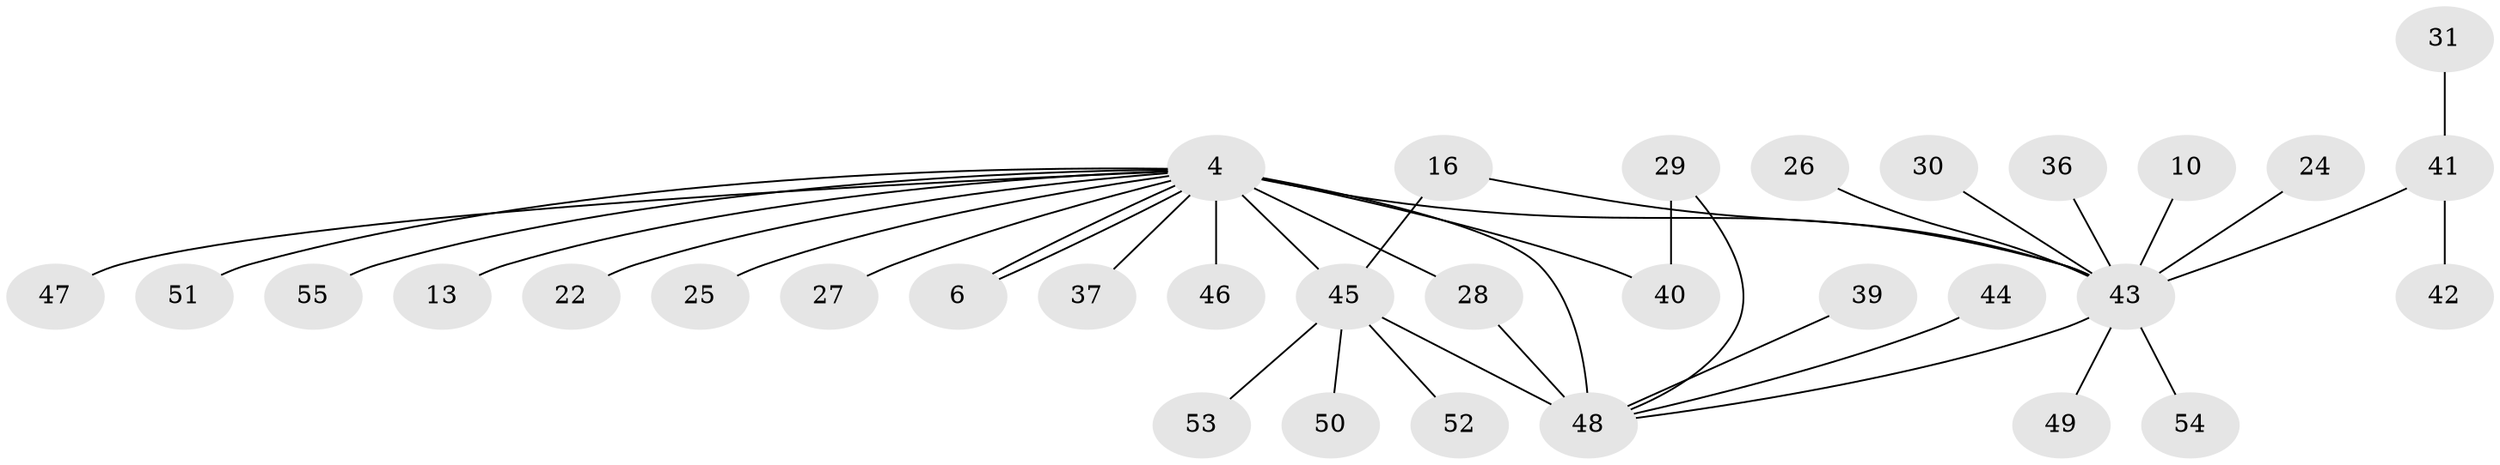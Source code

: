 // original degree distribution, {10: 0.01818181818181818, 8: 0.01818181818181818, 7: 0.03636363636363636, 24: 0.01818181818181818, 2: 0.2, 1: 0.509090909090909, 4: 0.12727272727272726, 3: 0.05454545454545454, 5: 0.01818181818181818}
// Generated by graph-tools (version 1.1) at 2025/50/03/04/25 21:50:57]
// undirected, 33 vertices, 38 edges
graph export_dot {
graph [start="1"]
  node [color=gray90,style=filled];
  4;
  6;
  10;
  13;
  16;
  22;
  24;
  25;
  26;
  27;
  28;
  29 [super="+8"];
  30;
  31;
  36 [super="+34"];
  37;
  39;
  40;
  41 [super="+20"];
  42;
  43 [super="+11+9+17"];
  44;
  45 [super="+32"];
  46;
  47;
  48 [super="+18+35+38+23"];
  49;
  50;
  51;
  52 [super="+33"];
  53 [super="+21"];
  54;
  55 [super="+5"];
  4 -- 6;
  4 -- 6;
  4 -- 13;
  4 -- 22;
  4 -- 25;
  4 -- 27;
  4 -- 28;
  4 -- 37;
  4 -- 40;
  4 -- 45 [weight=3];
  4 -- 46;
  4 -- 47;
  4 -- 51;
  4 -- 43 [weight=4];
  4 -- 55;
  4 -- 48;
  10 -- 43;
  16 -- 45;
  16 -- 43;
  24 -- 43;
  26 -- 43;
  28 -- 48;
  29 -- 40 [weight=2];
  29 -- 48;
  30 -- 43;
  31 -- 41;
  36 -- 43;
  39 -- 48;
  41 -- 42;
  41 -- 43 [weight=2];
  43 -- 49;
  43 -- 54;
  43 -- 48;
  44 -- 48;
  45 -- 50;
  45 -- 53;
  45 -- 52;
  45 -- 48 [weight=3];
}
